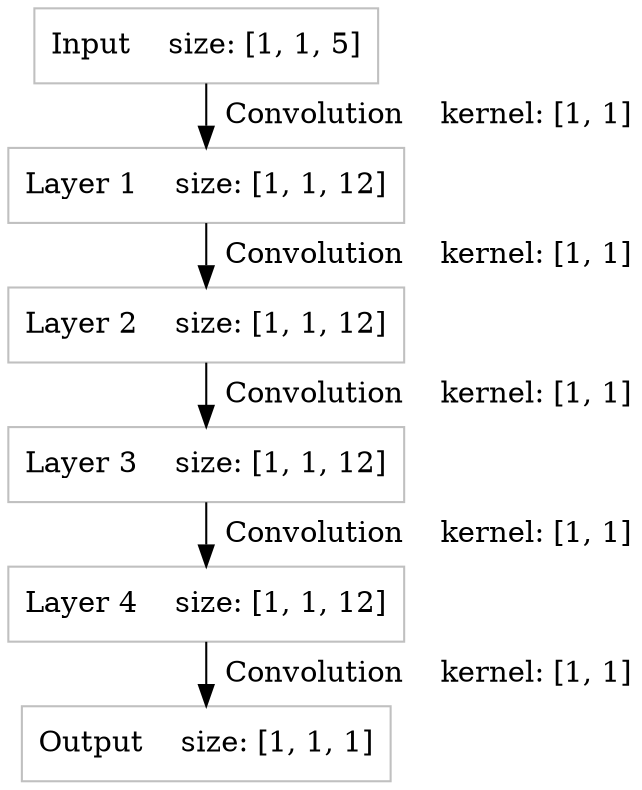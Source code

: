 digraph nn{

edge[
	_color = pink
	nodesep = 0.005
	ranksep = 0.005
	weight = 0.005
	height = 0.005
]
node[
	shape = rectangle 
	color = gray 
	_style = filled
	_width = 0.1
	_height = 0.1
	label = ""
	nodesep = 0.005
	ranksep = 0.005
]
graph[
	nodesep = 0.005
	ranksep = 0.005
	_rankdir = LR
]

Input [label="Input    size: [1, 1, 5]"]
Layer1 [label="Layer 1    size: [1, 1, 12]"]
Layer2 [label="Layer 2    size: [1, 1, 12]"]
Layer3 [label="Layer 3    size: [1, 1, 12]"]
Layer4 [label="Layer 4    size: [1, 1, 12]"]
Output [label="Output    size: [1, 1, 1]"]

Input->Layer1 [label="  Convolution    kernel: [1, 1]"]
Layer1->Layer2 [label="  Convolution    kernel: [1, 1]"]
Layer2->Layer3 [label="  Convolution    kernel: [1, 1]"]
Layer3->Layer4 [label="  Convolution    kernel: [1, 1]"]
Layer4->Output [label="  Convolution    kernel: [1, 1]"]
}
